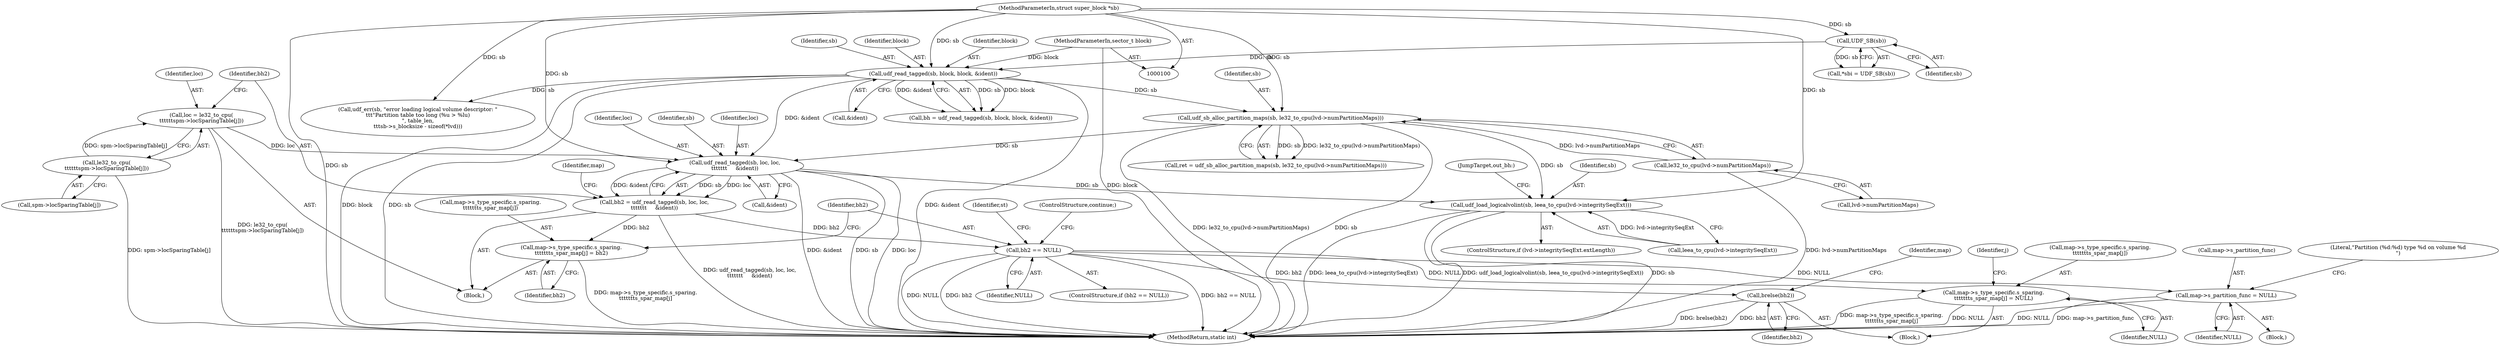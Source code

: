 digraph "0_linux_1df2ae31c724e57be9d7ac00d78db8a5dabdd050@API" {
"1000399" [label="(Call,udf_read_tagged(sb, loc, loc,\n\t\t\t\t\t\t\t     &ident))"];
"1000178" [label="(Call,udf_sb_alloc_partition_maps(sb, le32_to_cpu(lvd->numPartitionMaps)))"];
"1000125" [label="(Call,udf_read_tagged(sb, block, block, &ident))"];
"1000113" [label="(Call,UDF_SB(sb))"];
"1000101" [label="(MethodParameterIn,struct super_block *sb)"];
"1000102" [label="(MethodParameterIn,sector_t block)"];
"1000180" [label="(Call,le32_to_cpu(lvd->numPartitionMaps))"];
"1000389" [label="(Call,loc = le32_to_cpu(\n\t\t\t\t\t\tspm->locSparingTable[j]))"];
"1000391" [label="(Call,le32_to_cpu(\n\t\t\t\t\t\tspm->locSparingTable[j]))"];
"1000397" [label="(Call,bh2 = udf_read_tagged(sb, loc, loc,\n\t\t\t\t\t\t\t     &ident))"];
"1000405" [label="(Call,map->s_type_specific.s_sparing.\n\t\t\t\t\t\t\ts_spar_map[j] = bh2)"];
"1000417" [label="(Call,bh2 == NULL)"];
"1000269" [label="(Call,map->s_partition_func = NULL)"];
"1000443" [label="(Call,brelse(bh2))"];
"1000445" [label="(Call,map->s_type_specific.s_sparing.\n\t\t\t\t\t\t\ts_spar_map[j] = NULL)"];
"1000680" [label="(Call,udf_load_logicalvolint(sb, leea_to_cpu(lvd->integritySeqExt)))"];
"1000680" [label="(Call,udf_load_logicalvolint(sb, leea_to_cpu(lvd->integritySeqExt)))"];
"1000391" [label="(Call,le32_to_cpu(\n\t\t\t\t\t\tspm->locSparingTable[j]))"];
"1000101" [label="(MethodParameterIn,struct super_block *sb)"];
"1000180" [label="(Call,le32_to_cpu(lvd->numPartitionMaps))"];
"1000681" [label="(Identifier,sb)"];
"1000445" [label="(Call,map->s_type_specific.s_sparing.\n\t\t\t\t\t\t\ts_spar_map[j] = NULL)"];
"1000417" [label="(Call,bh2 == NULL)"];
"1000443" [label="(Call,brelse(bh2))"];
"1000123" [label="(Call,bh = udf_read_tagged(sb, block, block, &ident))"];
"1000387" [label="(Block,)"];
"1000273" [label="(Identifier,NULL)"];
"1000405" [label="(Call,map->s_type_specific.s_sparing.\n\t\t\t\t\t\t\ts_spar_map[j] = bh2)"];
"1000386" [label="(Identifier,j)"];
"1000129" [label="(Call,&ident)"];
"1000176" [label="(Call,ret = udf_sb_alloc_partition_maps(sb, le32_to_cpu(lvd->numPartitionMaps)))"];
"1000270" [label="(Call,map->s_partition_func)"];
"1000422" [label="(Identifier,st)"];
"1000674" [label="(ControlStructure,if (lvd->integritySeqExt.extLength))"];
"1000113" [label="(Call,UDF_SB(sb))"];
"1000691" [label="(MethodReturn,static int)"];
"1000164" [label="(Call,udf_err(sb, \"error loading logical volume descriptor: \"\n\t\t\t\"Partition table too long (%u > %lu)\n\", table_len,\n\t\t\tsb->s_blocksize - sizeof(*lvd)))"];
"1000636" [label="(Literal,\"Partition (%d:%d) type %d on volume %d\n\")"];
"1000397" [label="(Call,bh2 = udf_read_tagged(sb, loc, loc,\n\t\t\t\t\t\t\t     &ident))"];
"1000111" [label="(Call,*sbi = UDF_SB(sb))"];
"1000406" [label="(Call,map->s_type_specific.s_sparing.\n\t\t\t\t\t\t\ts_spar_map[j])"];
"1000415" [label="(Identifier,bh2)"];
"1000442" [label="(Block,)"];
"1000401" [label="(Identifier,loc)"];
"1000450" [label="(Identifier,map)"];
"1000128" [label="(Identifier,block)"];
"1000126" [label="(Identifier,sb)"];
"1000398" [label="(Identifier,bh2)"];
"1000102" [label="(MethodParameterIn,sector_t block)"];
"1000178" [label="(Call,udf_sb_alloc_partition_maps(sb, le32_to_cpu(lvd->numPartitionMaps)))"];
"1000125" [label="(Call,udf_read_tagged(sb, block, block, &ident))"];
"1000241" [label="(Block,)"];
"1000420" [label="(ControlStructure,continue;)"];
"1000127" [label="(Identifier,block)"];
"1000392" [label="(Call,spm->locSparingTable[j])"];
"1000269" [label="(Call,map->s_partition_func = NULL)"];
"1000114" [label="(Identifier,sb)"];
"1000390" [label="(Identifier,loc)"];
"1000419" [label="(Identifier,NULL)"];
"1000403" [label="(Call,&ident)"];
"1000410" [label="(Identifier,map)"];
"1000444" [label="(Identifier,bh2)"];
"1000389" [label="(Call,loc = le32_to_cpu(\n\t\t\t\t\t\tspm->locSparingTable[j]))"];
"1000686" [label="(JumpTarget,out_bh:)"];
"1000181" [label="(Call,lvd->numPartitionMaps)"];
"1000402" [label="(Identifier,loc)"];
"1000455" [label="(Identifier,NULL)"];
"1000682" [label="(Call,leea_to_cpu(lvd->integritySeqExt))"];
"1000416" [label="(ControlStructure,if (bh2 == NULL))"];
"1000179" [label="(Identifier,sb)"];
"1000418" [label="(Identifier,bh2)"];
"1000399" [label="(Call,udf_read_tagged(sb, loc, loc,\n\t\t\t\t\t\t\t     &ident))"];
"1000446" [label="(Call,map->s_type_specific.s_sparing.\n\t\t\t\t\t\t\ts_spar_map[j])"];
"1000400" [label="(Identifier,sb)"];
"1000399" -> "1000397"  [label="AST: "];
"1000399" -> "1000403"  [label="CFG: "];
"1000400" -> "1000399"  [label="AST: "];
"1000401" -> "1000399"  [label="AST: "];
"1000402" -> "1000399"  [label="AST: "];
"1000403" -> "1000399"  [label="AST: "];
"1000397" -> "1000399"  [label="CFG: "];
"1000399" -> "1000691"  [label="DDG: loc"];
"1000399" -> "1000691"  [label="DDG: &ident"];
"1000399" -> "1000691"  [label="DDG: sb"];
"1000399" -> "1000397"  [label="DDG: sb"];
"1000399" -> "1000397"  [label="DDG: loc"];
"1000399" -> "1000397"  [label="DDG: &ident"];
"1000178" -> "1000399"  [label="DDG: sb"];
"1000101" -> "1000399"  [label="DDG: sb"];
"1000389" -> "1000399"  [label="DDG: loc"];
"1000125" -> "1000399"  [label="DDG: &ident"];
"1000399" -> "1000680"  [label="DDG: sb"];
"1000178" -> "1000176"  [label="AST: "];
"1000178" -> "1000180"  [label="CFG: "];
"1000179" -> "1000178"  [label="AST: "];
"1000180" -> "1000178"  [label="AST: "];
"1000176" -> "1000178"  [label="CFG: "];
"1000178" -> "1000691"  [label="DDG: sb"];
"1000178" -> "1000691"  [label="DDG: le32_to_cpu(lvd->numPartitionMaps)"];
"1000178" -> "1000176"  [label="DDG: sb"];
"1000178" -> "1000176"  [label="DDG: le32_to_cpu(lvd->numPartitionMaps)"];
"1000125" -> "1000178"  [label="DDG: sb"];
"1000101" -> "1000178"  [label="DDG: sb"];
"1000180" -> "1000178"  [label="DDG: lvd->numPartitionMaps"];
"1000178" -> "1000680"  [label="DDG: sb"];
"1000125" -> "1000123"  [label="AST: "];
"1000125" -> "1000129"  [label="CFG: "];
"1000126" -> "1000125"  [label="AST: "];
"1000127" -> "1000125"  [label="AST: "];
"1000128" -> "1000125"  [label="AST: "];
"1000129" -> "1000125"  [label="AST: "];
"1000123" -> "1000125"  [label="CFG: "];
"1000125" -> "1000691"  [label="DDG: sb"];
"1000125" -> "1000691"  [label="DDG: &ident"];
"1000125" -> "1000691"  [label="DDG: block"];
"1000125" -> "1000123"  [label="DDG: sb"];
"1000125" -> "1000123"  [label="DDG: block"];
"1000125" -> "1000123"  [label="DDG: &ident"];
"1000113" -> "1000125"  [label="DDG: sb"];
"1000101" -> "1000125"  [label="DDG: sb"];
"1000102" -> "1000125"  [label="DDG: block"];
"1000125" -> "1000164"  [label="DDG: sb"];
"1000113" -> "1000111"  [label="AST: "];
"1000113" -> "1000114"  [label="CFG: "];
"1000114" -> "1000113"  [label="AST: "];
"1000111" -> "1000113"  [label="CFG: "];
"1000113" -> "1000111"  [label="DDG: sb"];
"1000101" -> "1000113"  [label="DDG: sb"];
"1000101" -> "1000100"  [label="AST: "];
"1000101" -> "1000691"  [label="DDG: sb"];
"1000101" -> "1000164"  [label="DDG: sb"];
"1000101" -> "1000680"  [label="DDG: sb"];
"1000102" -> "1000100"  [label="AST: "];
"1000102" -> "1000691"  [label="DDG: block"];
"1000180" -> "1000181"  [label="CFG: "];
"1000181" -> "1000180"  [label="AST: "];
"1000180" -> "1000691"  [label="DDG: lvd->numPartitionMaps"];
"1000389" -> "1000387"  [label="AST: "];
"1000389" -> "1000391"  [label="CFG: "];
"1000390" -> "1000389"  [label="AST: "];
"1000391" -> "1000389"  [label="AST: "];
"1000398" -> "1000389"  [label="CFG: "];
"1000389" -> "1000691"  [label="DDG: le32_to_cpu(\n\t\t\t\t\t\tspm->locSparingTable[j])"];
"1000391" -> "1000389"  [label="DDG: spm->locSparingTable[j]"];
"1000391" -> "1000392"  [label="CFG: "];
"1000392" -> "1000391"  [label="AST: "];
"1000391" -> "1000691"  [label="DDG: spm->locSparingTable[j]"];
"1000397" -> "1000387"  [label="AST: "];
"1000398" -> "1000397"  [label="AST: "];
"1000410" -> "1000397"  [label="CFG: "];
"1000397" -> "1000691"  [label="DDG: udf_read_tagged(sb, loc, loc,\n\t\t\t\t\t\t\t     &ident)"];
"1000397" -> "1000405"  [label="DDG: bh2"];
"1000397" -> "1000417"  [label="DDG: bh2"];
"1000405" -> "1000387"  [label="AST: "];
"1000405" -> "1000415"  [label="CFG: "];
"1000406" -> "1000405"  [label="AST: "];
"1000415" -> "1000405"  [label="AST: "];
"1000418" -> "1000405"  [label="CFG: "];
"1000405" -> "1000691"  [label="DDG: map->s_type_specific.s_sparing.\n\t\t\t\t\t\t\ts_spar_map[j]"];
"1000417" -> "1000416"  [label="AST: "];
"1000417" -> "1000419"  [label="CFG: "];
"1000418" -> "1000417"  [label="AST: "];
"1000419" -> "1000417"  [label="AST: "];
"1000420" -> "1000417"  [label="CFG: "];
"1000422" -> "1000417"  [label="CFG: "];
"1000417" -> "1000691"  [label="DDG: bh2"];
"1000417" -> "1000691"  [label="DDG: bh2 == NULL"];
"1000417" -> "1000691"  [label="DDG: NULL"];
"1000417" -> "1000269"  [label="DDG: NULL"];
"1000417" -> "1000443"  [label="DDG: bh2"];
"1000417" -> "1000445"  [label="DDG: NULL"];
"1000269" -> "1000241"  [label="AST: "];
"1000269" -> "1000273"  [label="CFG: "];
"1000270" -> "1000269"  [label="AST: "];
"1000273" -> "1000269"  [label="AST: "];
"1000636" -> "1000269"  [label="CFG: "];
"1000269" -> "1000691"  [label="DDG: NULL"];
"1000269" -> "1000691"  [label="DDG: map->s_partition_func"];
"1000443" -> "1000442"  [label="AST: "];
"1000443" -> "1000444"  [label="CFG: "];
"1000444" -> "1000443"  [label="AST: "];
"1000450" -> "1000443"  [label="CFG: "];
"1000443" -> "1000691"  [label="DDG: brelse(bh2)"];
"1000443" -> "1000691"  [label="DDG: bh2"];
"1000445" -> "1000442"  [label="AST: "];
"1000445" -> "1000455"  [label="CFG: "];
"1000446" -> "1000445"  [label="AST: "];
"1000455" -> "1000445"  [label="AST: "];
"1000386" -> "1000445"  [label="CFG: "];
"1000445" -> "1000691"  [label="DDG: NULL"];
"1000445" -> "1000691"  [label="DDG: map->s_type_specific.s_sparing.\n\t\t\t\t\t\t\ts_spar_map[j]"];
"1000680" -> "1000674"  [label="AST: "];
"1000680" -> "1000682"  [label="CFG: "];
"1000681" -> "1000680"  [label="AST: "];
"1000682" -> "1000680"  [label="AST: "];
"1000686" -> "1000680"  [label="CFG: "];
"1000680" -> "1000691"  [label="DDG: sb"];
"1000680" -> "1000691"  [label="DDG: leea_to_cpu(lvd->integritySeqExt)"];
"1000680" -> "1000691"  [label="DDG: udf_load_logicalvolint(sb, leea_to_cpu(lvd->integritySeqExt))"];
"1000682" -> "1000680"  [label="DDG: lvd->integritySeqExt"];
}
